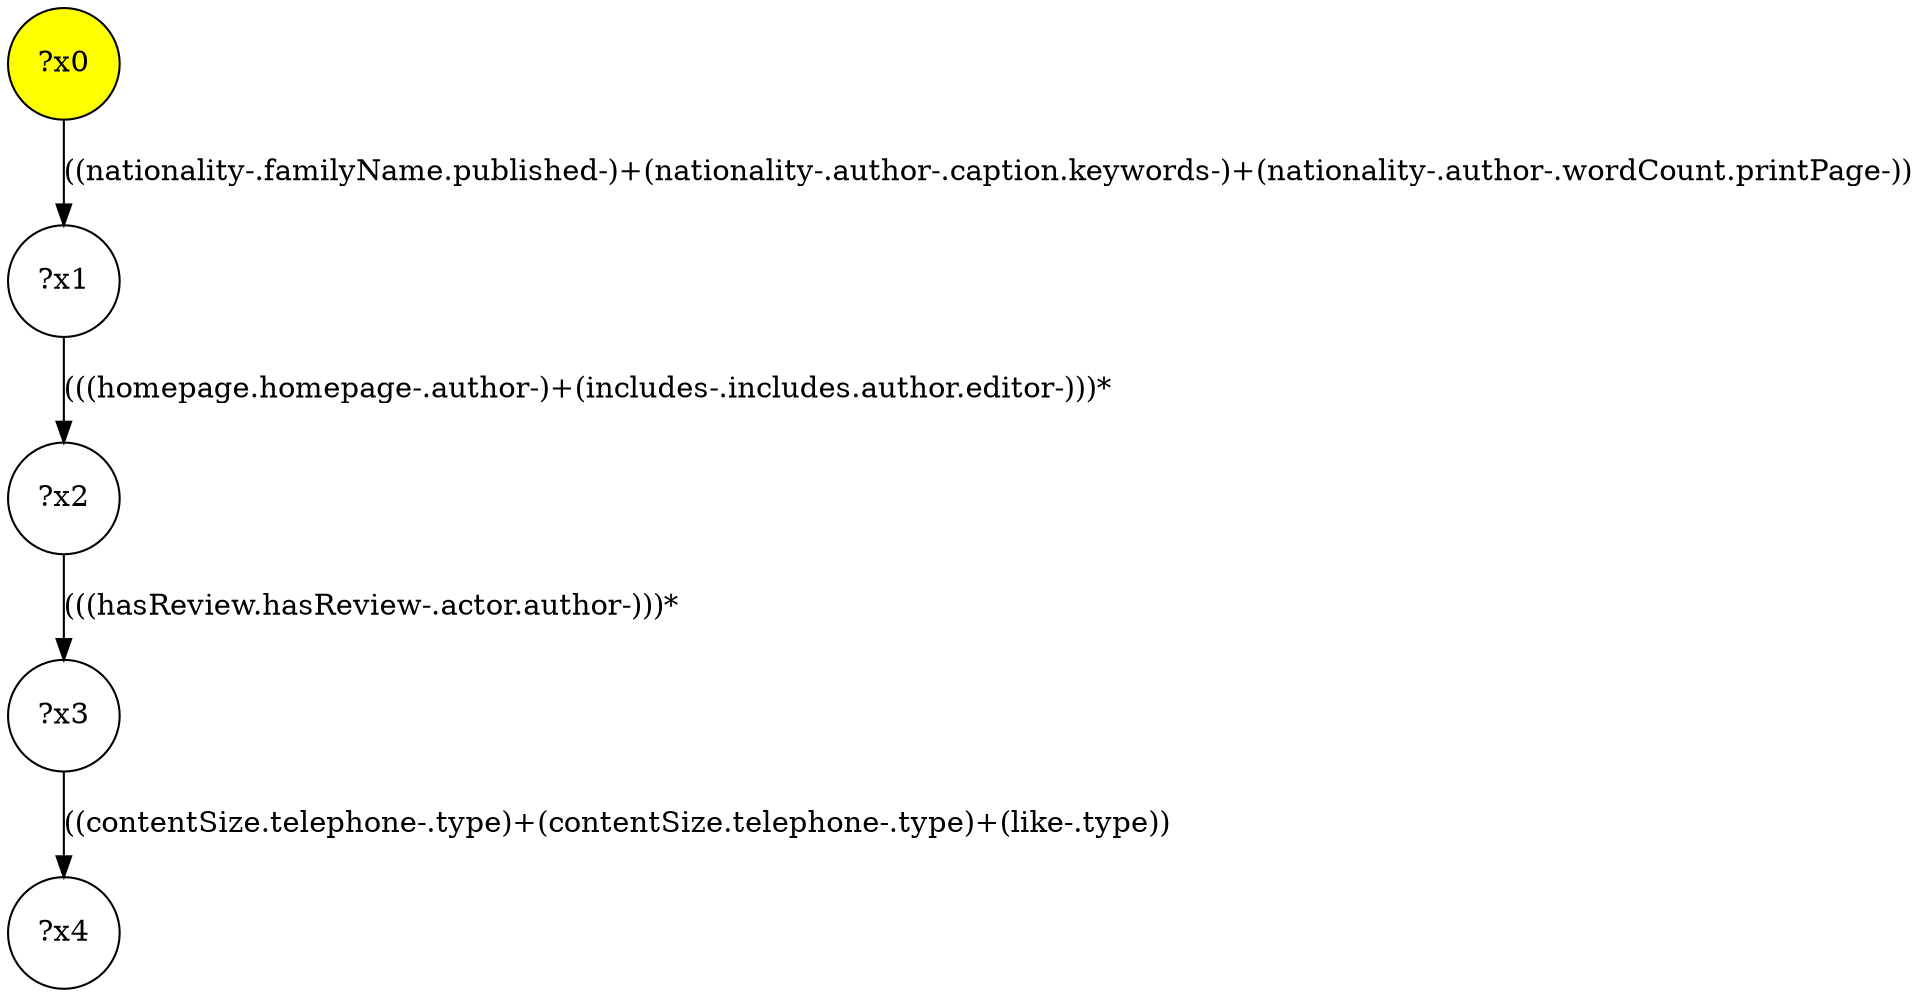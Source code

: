 digraph g {
	x0 [fillcolor="yellow", style="filled," shape=circle, label="?x0"];
	x1 [shape=circle, label="?x1"];
	x0 -> x1 [label="((nationality-.familyName.published-)+(nationality-.author-.caption.keywords-)+(nationality-.author-.wordCount.printPage-))"];
	x2 [shape=circle, label="?x2"];
	x1 -> x2 [label="(((homepage.homepage-.author-)+(includes-.includes.author.editor-)))*"];
	x3 [shape=circle, label="?x3"];
	x2 -> x3 [label="(((hasReview.hasReview-.actor.author-)))*"];
	x4 [shape=circle, label="?x4"];
	x3 -> x4 [label="((contentSize.telephone-.type)+(contentSize.telephone-.type)+(like-.type))"];
}
